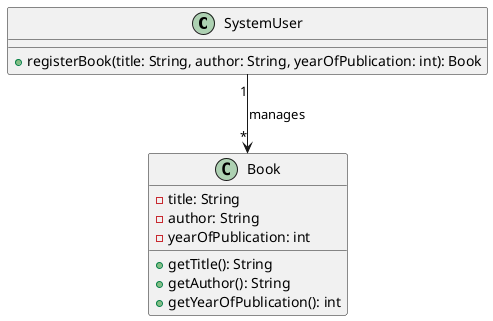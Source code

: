 @startuml
class SystemUser {
    + registerBook(title: String, author: String, yearOfPublication: int): Book
}

class Book {
    - title: String
    - author: String
    - yearOfPublication: int
    + getTitle(): String
    + getAuthor(): String
    + getYearOfPublication(): int
}

SystemUser "1" --> "*" Book : manages
@enduml